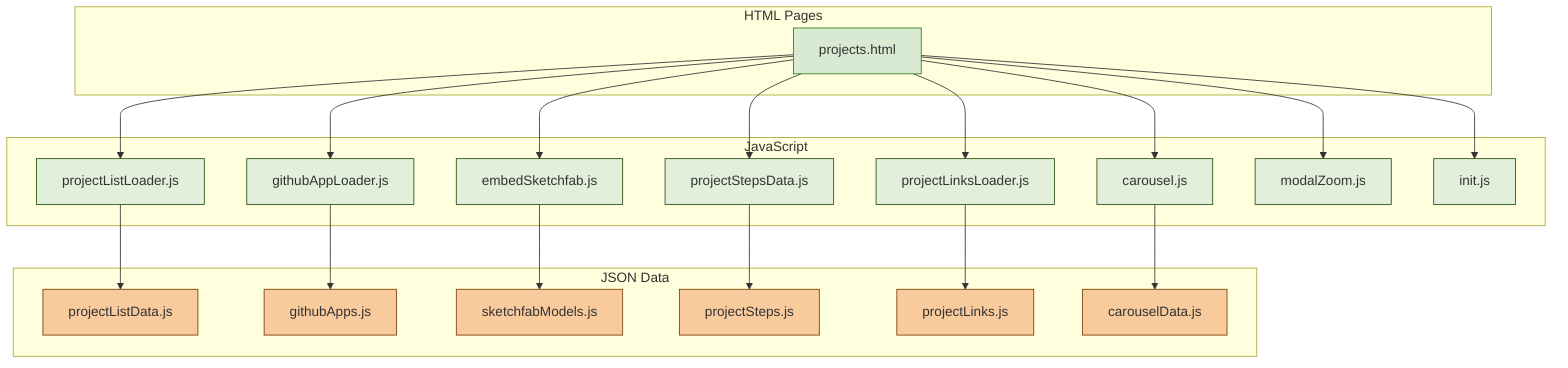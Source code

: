 graph TD

  subgraph HTMLPages [HTML Pages]
    Projects[projects.html]
  end

  subgraph JavaScript [JavaScript]
    ProjectList[projectListLoader.js]
    GithubApp[githubAppLoader.js]
    SketchfabEmbed[embedSketchfab.js]
    ProjectSteps[projectStepsData.js]
    ProjectLinks[projectLinksLoader.js]
    Carousel[carousel.js]
    ModalZoom[modalZoom.js]
    Init[init.js]
  end

  subgraph JSONData [JSON Data]
    ProjectListData[projectListData.js]
    GithubApps[githubApps.js]
    SketchfabModels[sketchfabModels.js]
    ProjectStepsData[projectSteps.js]
    ProjectLinksData[projectLinks.js]
    CarouselData[carouselData.js]
  end

  Projects --> ProjectList
  Projects --> GithubApp
  Projects --> SketchfabEmbed
  Projects --> ProjectSteps
  Projects --> ProjectLinks
  Projects --> Carousel
  Projects --> ModalZoom
  Projects --> Init
  ProjectList --> ProjectListData
  GithubApp --> GithubApps
  SketchfabEmbed --> SketchfabModels
  ProjectSteps --> ProjectStepsData
  ProjectLinks --> ProjectLinksData
  Carousel --> CarouselData
  style Projects fill:#d9ead3,stroke:#38761d
  style ProjectList fill:#e2efda,stroke:#274e13
  style GithubApp fill:#e2efda,stroke:#274e13
  style SketchfabEmbed fill:#e2efda,stroke:#274e13
  style ProjectSteps fill:#e2efda,stroke:#274e13
  style ProjectLinks fill:#e2efda,stroke:#274e13
  style Carousel fill:#e2efda,stroke:#274e13
  style ModalZoom fill:#e2efda,stroke:#274e13
  style Init fill:#e2efda,stroke:#274e13
  style ProjectListData fill:#f9cb9c,stroke:#783f04
  style GithubApps fill:#f9cb9c,stroke:#783f04
  style SketchfabModels fill:#f9cb9c,stroke:#783f04
  style ProjectStepsData fill:#f9cb9c,stroke:#783f04
  style ProjectLinksData fill:#f9cb9c,stroke:#783f04
  style CarouselData fill:#f9cb9c,stroke:#783f04